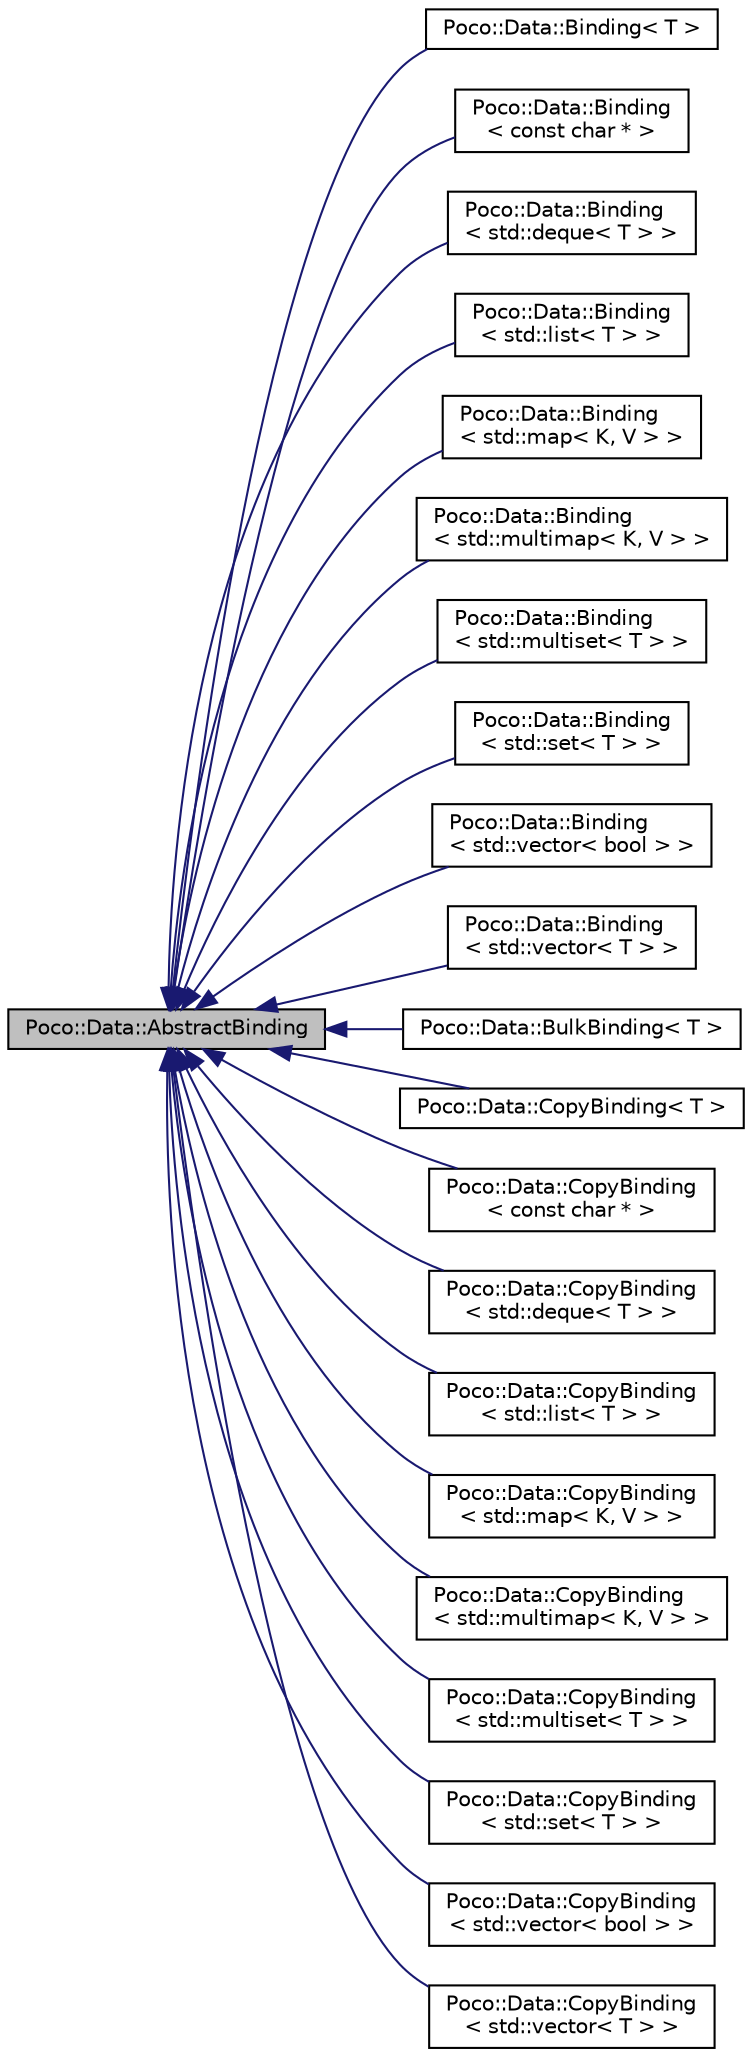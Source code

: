 digraph "Poco::Data::AbstractBinding"
{
 // LATEX_PDF_SIZE
  edge [fontname="Helvetica",fontsize="10",labelfontname="Helvetica",labelfontsize="10"];
  node [fontname="Helvetica",fontsize="10",shape=record];
  rankdir="LR";
  Node1 [label="Poco::Data::AbstractBinding",height=0.2,width=0.4,color="black", fillcolor="grey75", style="filled", fontcolor="black",tooltip="AbstractBinding connects a value with a placeholder via an AbstractBinder interface."];
  Node1 -> Node2 [dir="back",color="midnightblue",fontsize="10",style="solid"];
  Node2 [label="Poco::Data::Binding\< T \>",height=0.2,width=0.4,color="black", fillcolor="white", style="filled",URL="$classPoco_1_1Data_1_1Binding.html",tooltip=" "];
  Node1 -> Node3 [dir="back",color="midnightblue",fontsize="10",style="solid"];
  Node3 [label="Poco::Data::Binding\l\< const char * \>",height=0.2,width=0.4,color="black", fillcolor="white", style="filled",URL="$classPoco_1_1Data_1_1Binding_3_01const_01char_01_5_01_4.html",tooltip="Binding const char* specialization wraps char pointer into string."];
  Node1 -> Node4 [dir="back",color="midnightblue",fontsize="10",style="solid"];
  Node4 [label="Poco::Data::Binding\l\< std::deque\< T \> \>",height=0.2,width=0.4,color="black", fillcolor="white", style="filled",URL="$classPoco_1_1Data_1_1Binding_3_01std_1_1deque_3_01T_01_4_01_4.html",tooltip="Specialization for std::deque."];
  Node1 -> Node5 [dir="back",color="midnightblue",fontsize="10",style="solid"];
  Node5 [label="Poco::Data::Binding\l\< std::list\< T \> \>",height=0.2,width=0.4,color="black", fillcolor="white", style="filled",URL="$classPoco_1_1Data_1_1Binding_3_01std_1_1list_3_01T_01_4_01_4.html",tooltip="Specialization for std::list."];
  Node1 -> Node6 [dir="back",color="midnightblue",fontsize="10",style="solid"];
  Node6 [label="Poco::Data::Binding\l\< std::map\< K, V \> \>",height=0.2,width=0.4,color="black", fillcolor="white", style="filled",URL="$classPoco_1_1Data_1_1Binding_3_01std_1_1map_3_01K_00_01V_01_4_01_4.html",tooltip="Specialization for std::map."];
  Node1 -> Node7 [dir="back",color="midnightblue",fontsize="10",style="solid"];
  Node7 [label="Poco::Data::Binding\l\< std::multimap\< K, V \> \>",height=0.2,width=0.4,color="black", fillcolor="white", style="filled",URL="$classPoco_1_1Data_1_1Binding_3_01std_1_1multimap_3_01K_00_01V_01_4_01_4.html",tooltip="Specialization for std::multimap."];
  Node1 -> Node8 [dir="back",color="midnightblue",fontsize="10",style="solid"];
  Node8 [label="Poco::Data::Binding\l\< std::multiset\< T \> \>",height=0.2,width=0.4,color="black", fillcolor="white", style="filled",URL="$classPoco_1_1Data_1_1Binding_3_01std_1_1multiset_3_01T_01_4_01_4.html",tooltip="Specialization for std::multiset."];
  Node1 -> Node9 [dir="back",color="midnightblue",fontsize="10",style="solid"];
  Node9 [label="Poco::Data::Binding\l\< std::set\< T \> \>",height=0.2,width=0.4,color="black", fillcolor="white", style="filled",URL="$classPoco_1_1Data_1_1Binding_3_01std_1_1set_3_01T_01_4_01_4.html",tooltip="Specialization for std::set."];
  Node1 -> Node10 [dir="back",color="midnightblue",fontsize="10",style="solid"];
  Node10 [label="Poco::Data::Binding\l\< std::vector\< bool \> \>",height=0.2,width=0.4,color="black", fillcolor="white", style="filled",URL="$classPoco_1_1Data_1_1Binding_3_01std_1_1vector_3_01bool_01_4_01_4.html",tooltip=" "];
  Node1 -> Node11 [dir="back",color="midnightblue",fontsize="10",style="solid"];
  Node11 [label="Poco::Data::Binding\l\< std::vector\< T \> \>",height=0.2,width=0.4,color="black", fillcolor="white", style="filled",URL="$classPoco_1_1Data_1_1Binding_3_01std_1_1vector_3_01T_01_4_01_4.html",tooltip="Specialization for std::vector."];
  Node1 -> Node12 [dir="back",color="midnightblue",fontsize="10",style="solid"];
  Node12 [label="Poco::Data::BulkBinding\< T \>",height=0.2,width=0.4,color="black", fillcolor="white", style="filled",URL="$classPoco_1_1Data_1_1BulkBinding.html",tooltip=" "];
  Node1 -> Node13 [dir="back",color="midnightblue",fontsize="10",style="solid"];
  Node13 [label="Poco::Data::CopyBinding\< T \>",height=0.2,width=0.4,color="black", fillcolor="white", style="filled",URL="$classPoco_1_1Data_1_1CopyBinding.html",tooltip=" "];
  Node1 -> Node14 [dir="back",color="midnightblue",fontsize="10",style="solid"];
  Node14 [label="Poco::Data::CopyBinding\l\< const char * \>",height=0.2,width=0.4,color="black", fillcolor="white", style="filled",URL="$classPoco_1_1Data_1_1CopyBinding_3_01const_01char_01_5_01_4.html",tooltip="Binding const char* specialization wraps char pointer into string."];
  Node1 -> Node15 [dir="back",color="midnightblue",fontsize="10",style="solid"];
  Node15 [label="Poco::Data::CopyBinding\l\< std::deque\< T \> \>",height=0.2,width=0.4,color="black", fillcolor="white", style="filled",URL="$classPoco_1_1Data_1_1CopyBinding_3_01std_1_1deque_3_01T_01_4_01_4.html",tooltip="Specialization for std::deque."];
  Node1 -> Node16 [dir="back",color="midnightblue",fontsize="10",style="solid"];
  Node16 [label="Poco::Data::CopyBinding\l\< std::list\< T \> \>",height=0.2,width=0.4,color="black", fillcolor="white", style="filled",URL="$classPoco_1_1Data_1_1CopyBinding_3_01std_1_1list_3_01T_01_4_01_4.html",tooltip="Specialization for std::list."];
  Node1 -> Node17 [dir="back",color="midnightblue",fontsize="10",style="solid"];
  Node17 [label="Poco::Data::CopyBinding\l\< std::map\< K, V \> \>",height=0.2,width=0.4,color="black", fillcolor="white", style="filled",URL="$classPoco_1_1Data_1_1CopyBinding_3_01std_1_1map_3_01K_00_01V_01_4_01_4.html",tooltip="Specialization for std::map."];
  Node1 -> Node18 [dir="back",color="midnightblue",fontsize="10",style="solid"];
  Node18 [label="Poco::Data::CopyBinding\l\< std::multimap\< K, V \> \>",height=0.2,width=0.4,color="black", fillcolor="white", style="filled",URL="$classPoco_1_1Data_1_1CopyBinding_3_01std_1_1multimap_3_01K_00_01V_01_4_01_4.html",tooltip="Specialization for std::multimap."];
  Node1 -> Node19 [dir="back",color="midnightblue",fontsize="10",style="solid"];
  Node19 [label="Poco::Data::CopyBinding\l\< std::multiset\< T \> \>",height=0.2,width=0.4,color="black", fillcolor="white", style="filled",URL="$classPoco_1_1Data_1_1CopyBinding_3_01std_1_1multiset_3_01T_01_4_01_4.html",tooltip="Specialization for std::multiset."];
  Node1 -> Node20 [dir="back",color="midnightblue",fontsize="10",style="solid"];
  Node20 [label="Poco::Data::CopyBinding\l\< std::set\< T \> \>",height=0.2,width=0.4,color="black", fillcolor="white", style="filled",URL="$classPoco_1_1Data_1_1CopyBinding_3_01std_1_1set_3_01T_01_4_01_4.html",tooltip="Specialization for std::set."];
  Node1 -> Node21 [dir="back",color="midnightblue",fontsize="10",style="solid"];
  Node21 [label="Poco::Data::CopyBinding\l\< std::vector\< bool \> \>",height=0.2,width=0.4,color="black", fillcolor="white", style="filled",URL="$classPoco_1_1Data_1_1CopyBinding_3_01std_1_1vector_3_01bool_01_4_01_4.html",tooltip=" "];
  Node1 -> Node22 [dir="back",color="midnightblue",fontsize="10",style="solid"];
  Node22 [label="Poco::Data::CopyBinding\l\< std::vector\< T \> \>",height=0.2,width=0.4,color="black", fillcolor="white", style="filled",URL="$classPoco_1_1Data_1_1CopyBinding_3_01std_1_1vector_3_01T_01_4_01_4.html",tooltip="Specialization for std::vector."];
}
